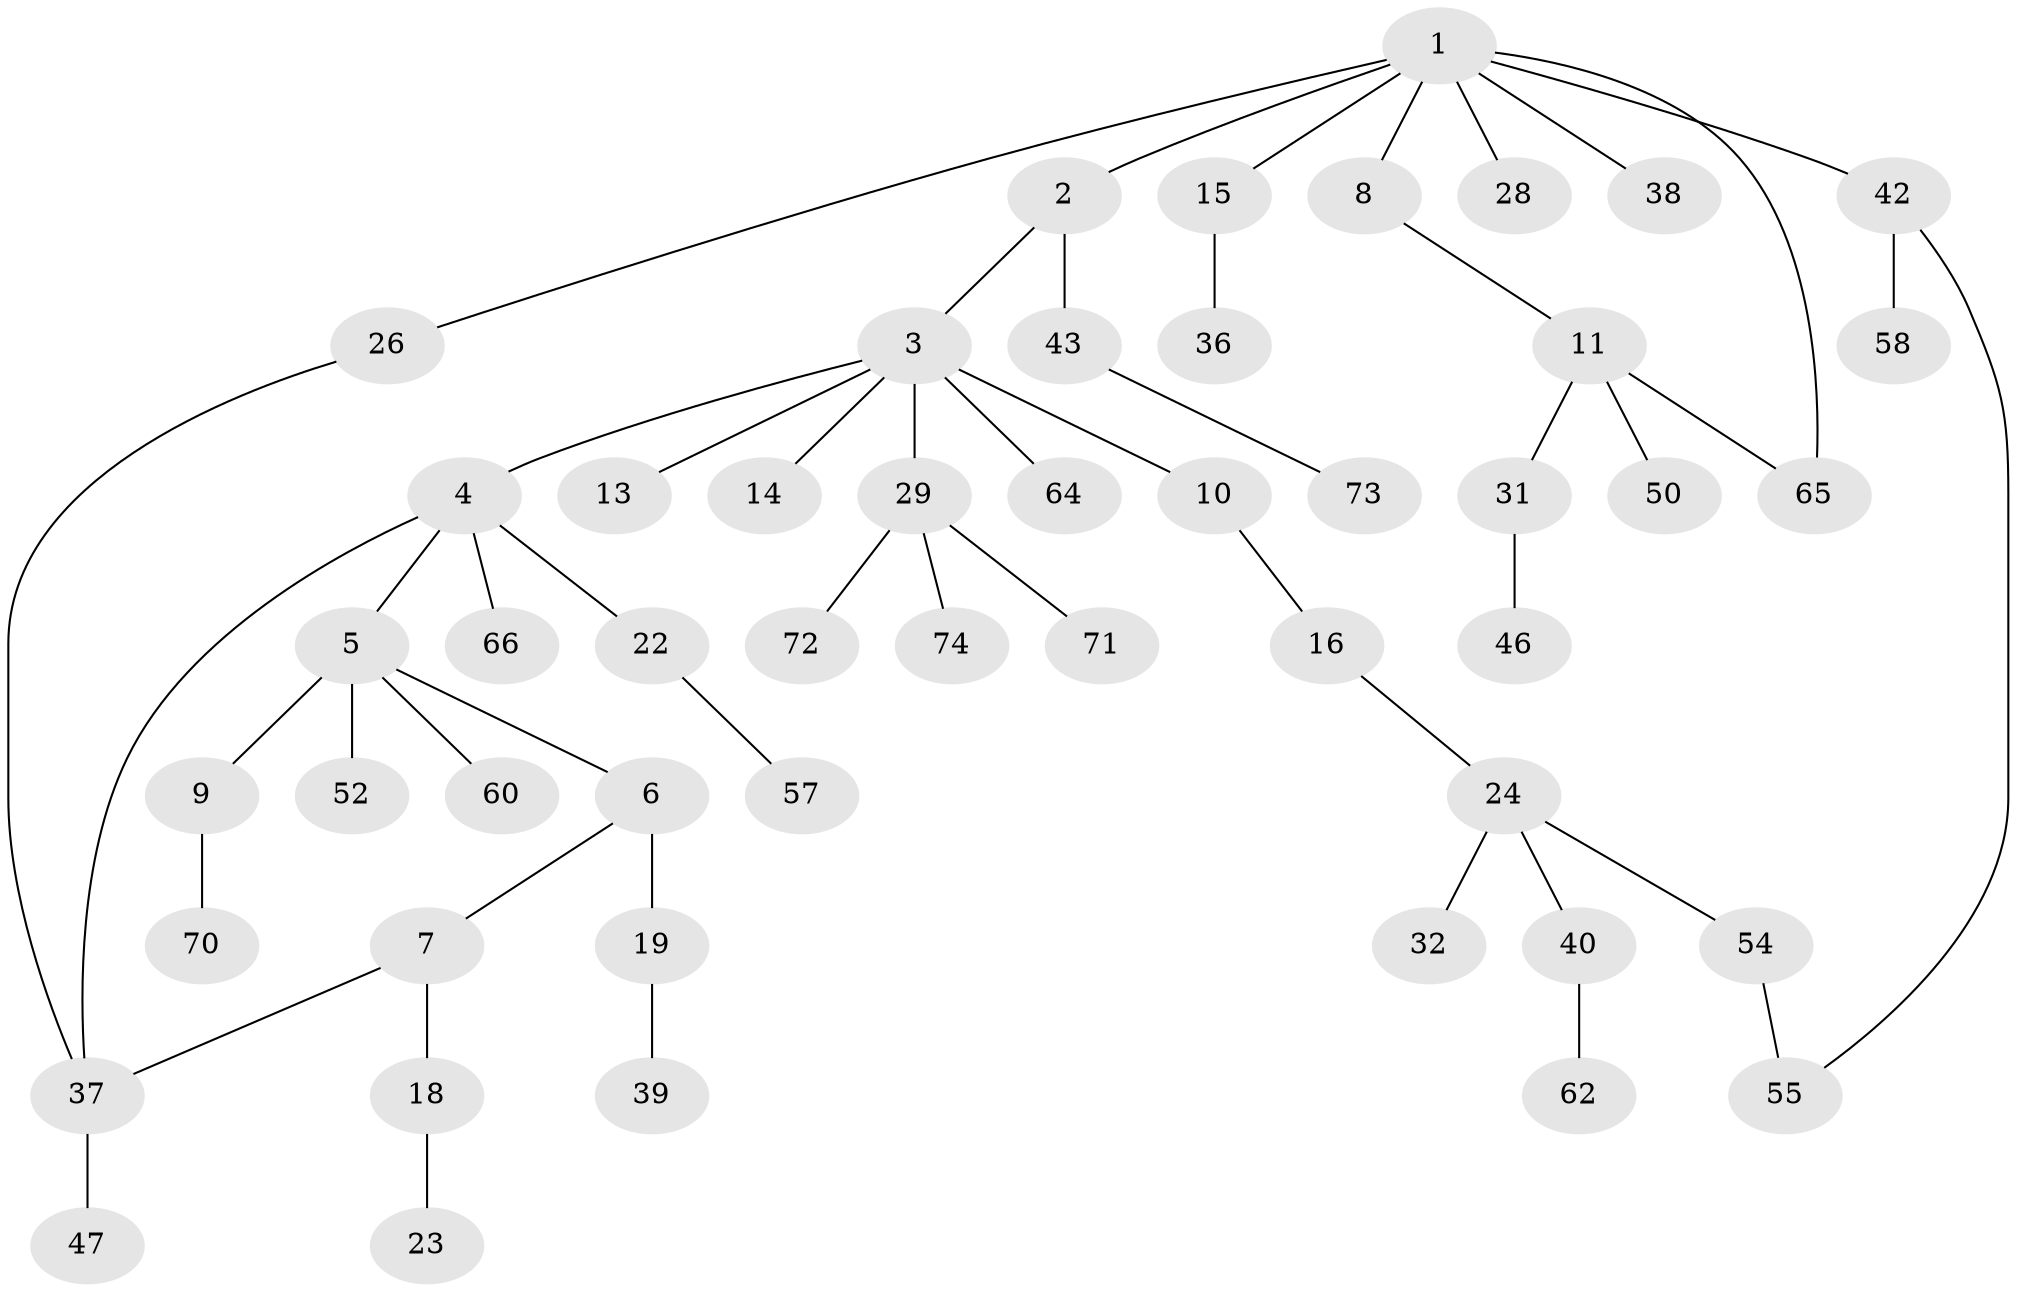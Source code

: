 // original degree distribution, {5: 0.05333333333333334, 4: 0.02666666666666667, 7: 0.013333333333333334, 6: 0.013333333333333334, 3: 0.2, 2: 0.24, 1: 0.4533333333333333}
// Generated by graph-tools (version 1.1) at 2025/41/03/06/25 10:41:25]
// undirected, 50 vertices, 53 edges
graph export_dot {
graph [start="1"]
  node [color=gray90,style=filled];
  1 [super="+20"];
  2 [super="+27"];
  3 [super="+33"];
  4 [super="+17"];
  5 [super="+63"];
  6 [super="+12"];
  7 [super="+45"];
  8 [super="+48"];
  9 [super="+68"];
  10;
  11 [super="+21"];
  13;
  14;
  15 [super="+53"];
  16 [super="+30"];
  18 [super="+41"];
  19 [super="+35"];
  22 [super="+25"];
  23;
  24 [super="+61"];
  26 [super="+59"];
  28;
  29 [super="+51"];
  31 [super="+34"];
  32;
  36;
  37 [super="+44"];
  38;
  39;
  40 [super="+56"];
  42 [super="+49"];
  43 [super="+67"];
  46;
  47;
  50;
  52;
  54;
  55;
  57;
  58 [super="+69"];
  60;
  62;
  64;
  65;
  66;
  70;
  71;
  72;
  73;
  74 [super="+75"];
  1 -- 2;
  1 -- 8;
  1 -- 15;
  1 -- 65;
  1 -- 42;
  1 -- 38;
  1 -- 26;
  1 -- 28;
  2 -- 3;
  2 -- 43;
  3 -- 4;
  3 -- 10;
  3 -- 13;
  3 -- 14;
  3 -- 29;
  3 -- 64;
  4 -- 5;
  4 -- 22;
  4 -- 37;
  4 -- 66;
  5 -- 6;
  5 -- 9;
  5 -- 52;
  5 -- 60;
  6 -- 7;
  6 -- 19;
  7 -- 18;
  7 -- 37;
  8 -- 11;
  9 -- 70;
  10 -- 16;
  11 -- 50;
  11 -- 65;
  11 -- 31;
  15 -- 36;
  16 -- 24;
  18 -- 23;
  19 -- 39;
  22 -- 57;
  24 -- 32;
  24 -- 40;
  24 -- 54;
  26 -- 37;
  29 -- 74;
  29 -- 72;
  29 -- 71;
  31 -- 46;
  37 -- 47;
  40 -- 62;
  42 -- 55;
  42 -- 58;
  43 -- 73;
  54 -- 55;
}
